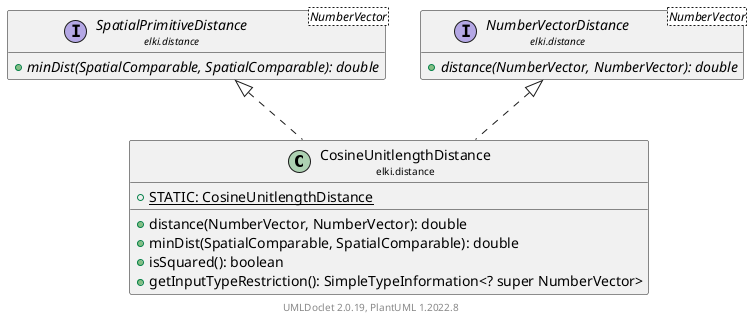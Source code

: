 @startuml
    remove .*\.(Instance|Par|Parameterizer|Factory)$
    set namespaceSeparator none
    hide empty fields
    hide empty methods

    class "<size:14>CosineUnitlengthDistance\n<size:10>elki.distance" as elki.distance.CosineUnitlengthDistance [[CosineUnitlengthDistance.html]] {
        {static} +STATIC: CosineUnitlengthDistance
        +distance(NumberVector, NumberVector): double
        +minDist(SpatialComparable, SpatialComparable): double
        +isSquared(): boolean
        +getInputTypeRestriction(): SimpleTypeInformation<? super NumberVector>
    }

    interface "<size:14>SpatialPrimitiveDistance\n<size:10>elki.distance" as elki.distance.SpatialPrimitiveDistance<NumberVector> [[SpatialPrimitiveDistance.html]] {
        {abstract} +minDist(SpatialComparable, SpatialComparable): double
    }
    interface "<size:14>NumberVectorDistance\n<size:10>elki.distance" as elki.distance.NumberVectorDistance<NumberVector> [[NumberVectorDistance.html]] {
        {abstract} +distance(NumberVector, NumberVector): double
    }
    class "<size:14>CosineUnitlengthDistance.Par\n<size:10>elki.distance" as elki.distance.CosineUnitlengthDistance.Par [[CosineUnitlengthDistance.Par.html]]

    elki.distance.SpatialPrimitiveDistance <|.. elki.distance.CosineUnitlengthDistance
    elki.distance.NumberVectorDistance <|.. elki.distance.CosineUnitlengthDistance
    elki.distance.CosineUnitlengthDistance +-- elki.distance.CosineUnitlengthDistance.Par

    center footer UMLDoclet 2.0.19, PlantUML 1.2022.8
@enduml
